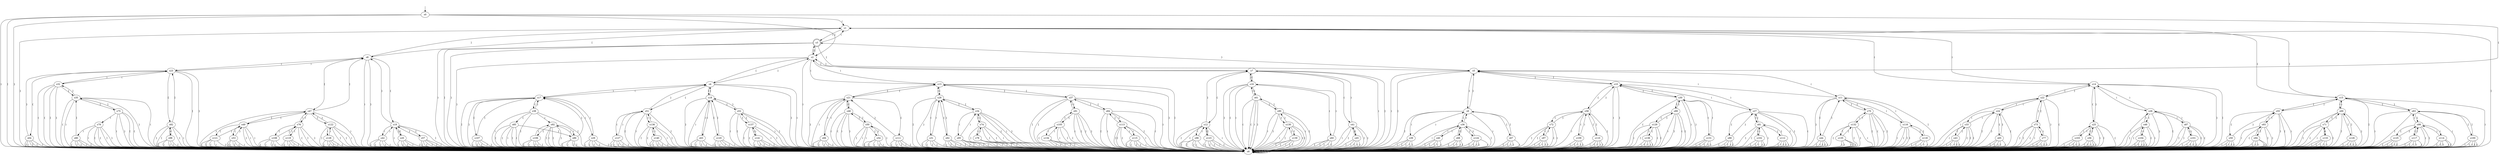 digraph pda_L8 {
s0 [label="s0"];
s1 [label="s1"];
s2 [label="s2"];
s3 [label="s3", shape=doublecircle];
s4 [label="s4"];
s5 [label="s5"];
s6 [label="s6"];
s7 [label="s7"];
s8 [label="s8"];
s9 [label="s9"];
s10 [label="s10"];
s11 [label="s11"];
s12 [label="s12"];
s13 [label="s13"];
s14 [label="s14"];
s15 [label="s15"];
s16 [label="s16"];
s17 [label="s17"];
s18 [label="s18"];
s19 [label="s19"];
s20 [label="s20"];
s21 [label="s21"];
s22 [label="s22"];
s23 [label="s23"];
s24 [label="s24"];
s25 [label="s25"];
s26 [label="s26"];
s27 [label="s27"];
s28 [label="s28"];
s29 [label="s29"];
s30 [label="s30"];
s31 [label="s31"];
s32 [label="s32"];
s33 [label="s33"];
s34 [label="s34"];
s35 [label="s35"];
s36 [label="s36"];
s37 [label="s37"];
s38 [label="s38"];
s39 [label="s39"];
s40 [label="s40"];
s41 [label="s41"];
s42 [label="s42"];
s43 [label="s43"];
s44 [label="s44"];
s45 [label="s45"];
s46 [label="s46"];
s47 [label="s47"];
s48 [label="s48"];
s49 [label="s49"];
s50 [label="s50"];
s51 [label="s51"];
s52 [label="s52"];
s53 [label="s53"];
s54 [label="s54"];
s55 [label="s55"];
s56 [label="s56"];
s57 [label="s57"];
s58 [label="s58"];
s59 [label="s59"];
s60 [label="s60"];
s61 [label="s61"];
s62 [label="s62"];
s63 [label="s63"];
s64 [label="s64"];
s65 [label="s65"];
s66 [label="s66"];
s67 [label="s67"];
s68 [label="s68"];
s69 [label="s69"];
s70 [label="s70"];
s71 [label="s71"];
s72 [label="s72"];
s73 [label="s73"];
s74 [label="s74"];
s75 [label="s75"];
s76 [label="s76"];
s77 [label="s77"];
s78 [label="s78"];
s79 [label="s79"];
s80 [label="s80"];
s81 [label="s81"];
s82 [label="s82"];
s83 [label="s83"];
s84 [label="s84"];
s85 [label="s85"];
s86 [label="s86"];
s87 [label="s87"];
s88 [label="s88"];
s89 [label="s89"];
s90 [label="s90"];
s91 [label="s91"];
s92 [label="s92"];
s93 [label="s93"];
s94 [label="s94"];
s95 [label="s95"];
s96 [label="s96"];
s97 [label="s97"];
s98 [label="s98"];
s99 [label="s99"];
s100 [label="s100"];
s101 [label="s101"];
s102 [label="s102"];
s103 [label="s103"];
s104 [label="s104"];
s105 [label="s105"];
s106 [label="s106"];
s107 [label="s107"];
s108 [label="s108"];
s109 [label="s109"];
s110 [label="s110"];
s111 [label="s111"];
s112 [label="s112"];
s113 [label="s113"];
s114 [label="s114"];
s115 [label="s115"];
s116 [label="s116"];
s117 [label="s117"];
s118 [label="s118"];
s119 [label="s119"];
s120 [label="s120"];
s121 [label="s121"];
s122 [label="s122"];
s123 [label="s123"];
s124 [label="s124"];
s125 [label="s125"];
s126 [label="s126"];
s127 [label="s127"];
s128 [label="s128"];
s129 [label="s129"];
s130 [label="s130"];
s131 [label="s131"];
s132 [label="s132"];
s133 [label="s133"];
s134 [label="s134"];
s135 [label="s135"];
s136 [label="s136"];
s137 [label="s137"];
s138 [label="s138"];
s139 [label="s139"];
s140 [label="s140"];
s141 [label="s141"];
s0 -> s1  [label="("];
s0 -> s2  [label="["];
s0 -> s5  [label="{"];
s0 -> s6  [label=")"];
s0 -> s6  [label="]"];
s0 -> s6  [label="}"];
s1 -> s14  [label="("];
s1 -> s8  [label="["];
s1 -> s15  [label="{"];
s1 -> s3  [label=")"];
s1 -> s6  [label="]"];
s1 -> s6  [label="}"];
s2 -> s13  [label="("];
s2 -> s4  [label="["];
s2 -> s7  [label="{"];
s2 -> s6  [label=")"];
s2 -> s3  [label="]"];
s2 -> s6  [label="}"];
s3 -> s1  [label="("];
s3 -> s2  [label="["];
s3 -> s5  [label="{"];
s3 -> s6  [label=")"];
s3 -> s6  [label="]"];
s3 -> s6  [label="}"];
s4 -> s17  [label="("];
s4 -> s18  [label="["];
s4 -> s51  [label="{"];
s4 -> s6  [label=")"];
s4 -> s2  [label="]"];
s4 -> s6  [label="}"];
s5 -> s11  [label="("];
s5 -> s10  [label="["];
s5 -> s9  [label="{"];
s5 -> s6  [label=")"];
s5 -> s6  [label="]"];
s5 -> s3  [label="}"];
s6 -> s6  [label="("];
s6 -> s6  [label="["];
s6 -> s6  [label="{"];
s6 -> s6  [label=")"];
s6 -> s6  [label="]"];
s6 -> s6  [label="}"];
s7 -> s41  [label="("];
s7 -> s16  [label="["];
s7 -> s12  [label="{"];
s7 -> s6  [label=")"];
s7 -> s6  [label="]"];
s7 -> s2  [label="}"];
s8 -> s23  [label="("];
s8 -> s47  [label="["];
s8 -> s19  [label="{"];
s8 -> s6  [label=")"];
s8 -> s1  [label="]"];
s8 -> s6  [label="}"];
s9 -> s39  [label="("];
s9 -> s67  [label="["];
s9 -> s36  [label="{"];
s9 -> s6  [label=")"];
s9 -> s6  [label="]"];
s9 -> s5  [label="}"];
s10 -> s27  [label="("];
s10 -> s30  [label="["];
s10 -> s58  [label="{"];
s10 -> s6  [label=")"];
s10 -> s5  [label="]"];
s10 -> s6  [label="}"];
s11 -> s116  [label="("];
s11 -> s44  [label="["];
s11 -> s70  [label="{"];
s11 -> s5  [label=")"];
s11 -> s6  [label="]"];
s11 -> s6  [label="}"];
s12 -> s96  [label="("];
s12 -> s123  [label="["];
s12 -> s6  [label="{"];
s12 -> s6  [label=")"];
s12 -> s6  [label="]"];
s12 -> s7  [label="}"];
s13 -> s28  [label="("];
s13 -> s21  [label="["];
s13 -> s37  [label="{"];
s13 -> s2  [label=")"];
s13 -> s6  [label="]"];
s13 -> s6  [label="}"];
s14 -> s26  [label="("];
s14 -> s22  [label="["];
s14 -> s25  [label="{"];
s14 -> s1  [label=")"];
s14 -> s6  [label="]"];
s14 -> s6  [label="}"];
s15 -> s69  [label="("];
s15 -> s55  [label="["];
s15 -> s83  [label="{"];
s15 -> s6  [label=")"];
s15 -> s6  [label="]"];
s15 -> s1  [label="}"];
s16 -> s60  [label="("];
s16 -> s61  [label="["];
s16 -> s6  [label="{"];
s16 -> s6  [label=")"];
s16 -> s7  [label="]"];
s16 -> s6  [label="}"];
s17 -> s29  [label="("];
s17 -> s107  [label="["];
s17 -> s38  [label="{"];
s17 -> s4  [label=")"];
s17 -> s6  [label="]"];
s17 -> s6  [label="}"];
s18 -> s63  [label="("];
s18 -> s120  [label="["];
s18 -> s52  [label="{"];
s18 -> s6  [label=")"];
s18 -> s4  [label="]"];
s18 -> s6  [label="}"];
s19 -> s42  [label="("];
s19 -> s20  [label="["];
s19 -> s57  [label="{"];
s19 -> s6  [label=")"];
s19 -> s6  [label="]"];
s19 -> s8  [label="}"];
s20 -> s6  [label="("];
s20 -> s6  [label="["];
s20 -> s6  [label="{"];
s20 -> s6  [label=")"];
s20 -> s19  [label="]"];
s20 -> s6  [label="}"];
s21 -> s66  [label="("];
s21 -> s48  [label="["];
s21 -> s111  [label="{"];
s21 -> s6  [label=")"];
s21 -> s13  [label="]"];
s21 -> s6  [label="}"];
s22 -> s24  [label="("];
s22 -> s73  [label="["];
s22 -> s6  [label="{"];
s22 -> s6  [label=")"];
s22 -> s14  [label="]"];
s22 -> s6  [label="}"];
s23 -> s32  [label="("];
s23 -> s82  [label="["];
s23 -> s64  [label="{"];
s23 -> s8  [label=")"];
s23 -> s6  [label="]"];
s23 -> s6  [label="}"];
s24 -> s33  [label="("];
s24 -> s6  [label="["];
s24 -> s65  [label="{"];
s24 -> s22  [label=")"];
s24 -> s6  [label="]"];
s24 -> s6  [label="}"];
s25 -> s103  [label="("];
s25 -> s56  [label="["];
s25 -> s6  [label="{"];
s25 -> s6  [label=")"];
s25 -> s6  [label="]"];
s25 -> s14  [label="}"];
s26 -> s87  [label="("];
s26 -> s6  [label="["];
s26 -> s46  [label="{"];
s26 -> s14  [label=")"];
s26 -> s6  [label="]"];
s26 -> s6  [label="}"];
s27 -> s6  [label="("];
s27 -> s81  [label="["];
s27 -> s88  [label="{"];
s27 -> s10  [label=")"];
s27 -> s6  [label="]"];
s27 -> s6  [label="}"];
s28 -> s31  [label="("];
s28 -> s34  [label="["];
s28 -> s62  [label="{"];
s28 -> s13  [label=")"];
s28 -> s6  [label="]"];
s28 -> s6  [label="}"];
s29 -> s6  [label="("];
s29 -> s6  [label="["];
s29 -> s6  [label="{"];
s29 -> s17  [label=")"];
s29 -> s6  [label="]"];
s29 -> s6  [label="}"];
s30 -> s131  [label="("];
s30 -> s89  [label="["];
s30 -> s6  [label="{"];
s30 -> s6  [label=")"];
s30 -> s10  [label="]"];
s30 -> s6  [label="}"];
s31 -> s6  [label="("];
s31 -> s6  [label="["];
s31 -> s6  [label="{"];
s31 -> s28  [label=")"];
s31 -> s6  [label="]"];
s31 -> s6  [label="}"];
s32 -> s6  [label="("];
s32 -> s35  [label="["];
s32 -> s6  [label="{"];
s32 -> s23  [label=")"];
s32 -> s6  [label="]"];
s32 -> s6  [label="}"];
s33 -> s6  [label="("];
s33 -> s43  [label="["];
s33 -> s6  [label="{"];
s33 -> s24  [label=")"];
s33 -> s6  [label="]"];
s33 -> s6  [label="}"];
s34 -> s95  [label="("];
s34 -> s74  [label="["];
s34 -> s6  [label="{"];
s34 -> s6  [label=")"];
s34 -> s28  [label="]"];
s34 -> s6  [label="}"];
s35 -> s6  [label="("];
s35 -> s75  [label="["];
s35 -> s6  [label="{"];
s35 -> s6  [label=")"];
s35 -> s32  [label="]"];
s35 -> s6  [label="}"];
s36 -> s40  [label="("];
s36 -> s68  [label="["];
s36 -> s124  [label="{"];
s36 -> s6  [label=")"];
s36 -> s6  [label="]"];
s36 -> s9  [label="}"];
s37 -> s91  [label="("];
s37 -> s6  [label="["];
s37 -> s84  [label="{"];
s37 -> s6  [label=")"];
s37 -> s6  [label="]"];
s37 -> s13  [label="}"];
s38 -> s92  [label="("];
s38 -> s6  [label="["];
s38 -> s85  [label="{"];
s38 -> s6  [label=")"];
s38 -> s6  [label="]"];
s38 -> s17  [label="}"];
s39 -> s6  [label="("];
s39 -> s6  [label="["];
s39 -> s6  [label="{"];
s39 -> s9  [label=")"];
s39 -> s6  [label="]"];
s39 -> s6  [label="}"];
s40 -> s6  [label="("];
s40 -> s6  [label="["];
s40 -> s6  [label="{"];
s40 -> s36  [label=")"];
s40 -> s6  [label="]"];
s40 -> s6  [label="}"];
s41 -> s6  [label="("];
s41 -> s45  [label="["];
s41 -> s6  [label="{"];
s41 -> s7  [label=")"];
s41 -> s6  [label="]"];
s41 -> s6  [label="}"];
s42 -> s6  [label="("];
s42 -> s6  [label="["];
s42 -> s6  [label="{"];
s42 -> s19  [label=")"];
s42 -> s6  [label="]"];
s42 -> s6  [label="}"];
s43 -> s6  [label="("];
s43 -> s6  [label="["];
s43 -> s6  [label="{"];
s43 -> s6  [label=")"];
s43 -> s33  [label="]"];
s43 -> s6  [label="}"];
s44 -> s6  [label="("];
s44 -> s6  [label="["];
s44 -> s6  [label="{"];
s44 -> s6  [label=")"];
s44 -> s11  [label="]"];
s44 -> s6  [label="}"];
s45 -> s6  [label="("];
s45 -> s6  [label="["];
s45 -> s6  [label="{"];
s45 -> s6  [label=")"];
s45 -> s41  [label="]"];
s45 -> s6  [label="}"];
s46 -> s104  [label="("];
s46 -> s6  [label="["];
s46 -> s6  [label="{"];
s46 -> s6  [label=")"];
s46 -> s6  [label="]"];
s46 -> s26  [label="}"];
s47 -> s76  [label="("];
s47 -> s49  [label="["];
s47 -> s122  [label="{"];
s47 -> s6  [label=")"];
s47 -> s8  [label="]"];
s47 -> s6  [label="}"];
s48 -> s6  [label="("];
s48 -> s50  [label="["];
s48 -> s6  [label="{"];
s48 -> s6  [label=")"];
s48 -> s21  [label="]"];
s48 -> s6  [label="}"];
s49 -> s6  [label="("];
s49 -> s121  [label="["];
s49 -> s53  [label="{"];
s49 -> s6  [label=")"];
s49 -> s47  [label="]"];
s49 -> s6  [label="}"];
s50 -> s6  [label="("];
s50 -> s6  [label="["];
s50 -> s54  [label="{"];
s50 -> s6  [label=")"];
s50 -> s48  [label="]"];
s50 -> s6  [label="}"];
s51 -> s127  [label="("];
s51 -> s6  [label="["];
s51 -> s136  [label="{"];
s51 -> s6  [label=")"];
s51 -> s6  [label="]"];
s51 -> s4  [label="}"];
s52 -> s6  [label="("];
s52 -> s6  [label="["];
s52 -> s137  [label="{"];
s52 -> s6  [label=")"];
s52 -> s6  [label="]"];
s52 -> s18  [label="}"];
s53 -> s6  [label="("];
s53 -> s6  [label="["];
s53 -> s6  [label="{"];
s53 -> s6  [label=")"];
s53 -> s6  [label="]"];
s53 -> s49  [label="}"];
s54 -> s6  [label="("];
s54 -> s6  [label="["];
s54 -> s6  [label="{"];
s54 -> s6  [label=")"];
s54 -> s6  [label="]"];
s54 -> s50  [label="}"];
s55 -> s93  [label="("];
s55 -> s6  [label="["];
s55 -> s59  [label="{"];
s55 -> s6  [label=")"];
s55 -> s15  [label="]"];
s55 -> s6  [label="}"];
s56 -> s6  [label="("];
s56 -> s6  [label="["];
s56 -> s6  [label="{"];
s56 -> s6  [label=")"];
s56 -> s25  [label="]"];
s56 -> s6  [label="}"];
s57 -> s6  [label="("];
s57 -> s6  [label="["];
s57 -> s6  [label="{"];
s57 -> s6  [label=")"];
s57 -> s6  [label="]"];
s57 -> s19  [label="}"];
s58 -> s109  [label="("];
s58 -> s110  [label="["];
s58 -> s72  [label="{"];
s58 -> s6  [label=")"];
s58 -> s6  [label="]"];
s58 -> s10  [label="}"];
s59 -> s6  [label="("];
s59 -> s6  [label="["];
s59 -> s6  [label="{"];
s59 -> s6  [label=")"];
s59 -> s6  [label="]"];
s59 -> s55  [label="}"];
s60 -> s6  [label="("];
s60 -> s6  [label="["];
s60 -> s6  [label="{"];
s60 -> s16  [label=")"];
s60 -> s6  [label="]"];
s60 -> s6  [label="}"];
s61 -> s6  [label="("];
s61 -> s90  [label="["];
s61 -> s6  [label="{"];
s61 -> s6  [label=")"];
s61 -> s16  [label="]"];
s61 -> s6  [label="}"];
s62 -> s6  [label="("];
s62 -> s6  [label="["];
s62 -> s6  [label="{"];
s62 -> s6  [label=")"];
s62 -> s6  [label="]"];
s62 -> s28  [label="}"];
s63 -> s6  [label="("];
s63 -> s6  [label="["];
s63 -> s6  [label="{"];
s63 -> s18  [label=")"];
s63 -> s6  [label="]"];
s63 -> s6  [label="}"];
s64 -> s6  [label="("];
s64 -> s6  [label="["];
s64 -> s6  [label="{"];
s64 -> s6  [label=")"];
s64 -> s6  [label="]"];
s64 -> s23  [label="}"];
s65 -> s6  [label="("];
s65 -> s6  [label="["];
s65 -> s6  [label="{"];
s65 -> s6  [label=")"];
s65 -> s6  [label="]"];
s65 -> s24  [label="}"];
s66 -> s6  [label="("];
s66 -> s6  [label="["];
s66 -> s6  [label="{"];
s66 -> s21  [label=")"];
s66 -> s6  [label="]"];
s66 -> s6  [label="}"];
s67 -> s6  [label="("];
s67 -> s6  [label="["];
s67 -> s6  [label="{"];
s67 -> s6  [label=")"];
s67 -> s9  [label="]"];
s67 -> s6  [label="}"];
s68 -> s6  [label="("];
s68 -> s6  [label="["];
s68 -> s6  [label="{"];
s68 -> s6  [label=")"];
s68 -> s36  [label="]"];
s68 -> s6  [label="}"];
s69 -> s6  [label="("];
s69 -> s126  [label="["];
s69 -> s71  [label="{"];
s69 -> s15  [label=")"];
s69 -> s6  [label="]"];
s69 -> s6  [label="}"];
s70 -> s132  [label="("];
s70 -> s6  [label="["];
s70 -> s6  [label="{"];
s70 -> s6  [label=")"];
s70 -> s6  [label="]"];
s70 -> s11  [label="}"];
s71 -> s133  [label="("];
s71 -> s6  [label="["];
s71 -> s6  [label="{"];
s71 -> s6  [label=")"];
s71 -> s6  [label="]"];
s71 -> s69  [label="}"];
s72 -> s97  [label="("];
s72 -> s6  [label="["];
s72 -> s6  [label="{"];
s72 -> s6  [label=")"];
s72 -> s6  [label="]"];
s72 -> s58  [label="}"];
s73 -> s77  [label="("];
s73 -> s6  [label="["];
s73 -> s6  [label="{"];
s73 -> s6  [label=")"];
s73 -> s22  [label="]"];
s73 -> s6  [label="}"];
s74 -> s78  [label="("];
s74 -> s6  [label="["];
s74 -> s6  [label="{"];
s74 -> s6  [label=")"];
s74 -> s34  [label="]"];
s74 -> s6  [label="}"];
s75 -> s79  [label="("];
s75 -> s6  [label="["];
s75 -> s6  [label="{"];
s75 -> s6  [label=")"];
s75 -> s35  [label="]"];
s75 -> s6  [label="}"];
s76 -> s119  [label="("];
s76 -> s108  [label="["];
s76 -> s6  [label="{"];
s76 -> s47  [label=")"];
s76 -> s6  [label="]"];
s76 -> s6  [label="}"];
s77 -> s6  [label="("];
s77 -> s6  [label="["];
s77 -> s6  [label="{"];
s77 -> s73  [label=")"];
s77 -> s6  [label="]"];
s77 -> s6  [label="}"];
s78 -> s6  [label="("];
s78 -> s6  [label="["];
s78 -> s6  [label="{"];
s78 -> s74  [label=")"];
s78 -> s6  [label="]"];
s78 -> s6  [label="}"];
s79 -> s6  [label="("];
s79 -> s6  [label="["];
s79 -> s6  [label="{"];
s79 -> s80  [label=")"];
s79 -> s6  [label="]"];
s79 -> s6  [label="}"];
s80 -> s6  [label="("];
s80 -> s6  [label="["];
s80 -> s6  [label="{"];
s80 -> s6  [label=")"];
s80 -> s35  [label="]"];
s80 -> s6  [label="}"];
s81 -> s102  [label="("];
s81 -> s6  [label="["];
s81 -> s112  [label="{"];
s81 -> s6  [label=")"];
s81 -> s27  [label="]"];
s81 -> s6  [label="}"];
s82 -> s98  [label="("];
s82 -> s6  [label="["];
s82 -> s6  [label="{"];
s82 -> s6  [label=")"];
s82 -> s23  [label="]"];
s82 -> s6  [label="}"];
s83 -> s6  [label="("];
s83 -> s100  [label="["];
s83 -> s99  [label="{"];
s83 -> s6  [label=")"];
s83 -> s6  [label="]"];
s83 -> s15  [label="}"];
s84 -> s6  [label="("];
s84 -> s6  [label="["];
s84 -> s113  [label="{"];
s84 -> s6  [label=")"];
s84 -> s6  [label="]"];
s84 -> s37  [label="}"];
s85 -> s6  [label="("];
s85 -> s6  [label="["];
s85 -> s6  [label="{"];
s85 -> s6  [label=")"];
s85 -> s6  [label="]"];
s85 -> s86  [label="}"];
s86 -> s92  [label="("];
s86 -> s6  [label="["];
s86 -> s6  [label="{"];
s86 -> s6  [label=")"];
s86 -> s6  [label="]"];
s86 -> s17  [label="}"];
s87 -> s101  [label="("];
s87 -> s6  [label="["];
s87 -> s6  [label="{"];
s87 -> s26  [label=")"];
s87 -> s6  [label="]"];
s87 -> s6  [label="}"];
s88 -> s6  [label="("];
s88 -> s6  [label="["];
s88 -> s6  [label="{"];
s88 -> s6  [label=")"];
s88 -> s6  [label="]"];
s88 -> s27  [label="}"];
s89 -> s6  [label="("];
s89 -> s6  [label="["];
s89 -> s129  [label="{"];
s89 -> s6  [label=")"];
s89 -> s30  [label="]"];
s89 -> s6  [label="}"];
s90 -> s6  [label="("];
s90 -> s6  [label="["];
s90 -> s130  [label="{"];
s90 -> s6  [label=")"];
s90 -> s61  [label="]"];
s90 -> s6  [label="}"];
s91 -> s6  [label="("];
s91 -> s6  [label="["];
s91 -> s105  [label="{"];
s91 -> s37  [label=")"];
s91 -> s6  [label="]"];
s91 -> s6  [label="}"];
s92 -> s6  [label="("];
s92 -> s6  [label="["];
s92 -> s106  [label="{"];
s92 -> s86  [label=")"];
s92 -> s6  [label="]"];
s92 -> s6  [label="}"];
s93 -> s6  [label="("];
s93 -> s94  [label="["];
s93 -> s6  [label="{"];
s93 -> s55  [label=")"];
s93 -> s6  [label="]"];
s93 -> s6  [label="}"];
s94 -> s6  [label="("];
s94 -> s6  [label="["];
s94 -> s6  [label="{"];
s94 -> s6  [label=")"];
s94 -> s93  [label="]"];
s94 -> s6  [label="}"];
s95 -> s6  [label="("];
s95 -> s6  [label="["];
s95 -> s6  [label="{"];
s95 -> s34  [label=")"];
s95 -> s6  [label="]"];
s95 -> s6  [label="}"];
s96 -> s6  [label="("];
s96 -> s6  [label="["];
s96 -> s6  [label="{"];
s96 -> s12  [label=")"];
s96 -> s6  [label="]"];
s96 -> s6  [label="}"];
s97 -> s6  [label="("];
s97 -> s6  [label="["];
s97 -> s6  [label="{"];
s97 -> s72  [label=")"];
s97 -> s6  [label="]"];
s97 -> s6  [label="}"];
s98 -> s6  [label="("];
s98 -> s6  [label="["];
s98 -> s6  [label="{"];
s98 -> s82  [label=")"];
s98 -> s6  [label="]"];
s98 -> s6  [label="}"];
s99 -> s114  [label="("];
s99 -> s117  [label="["];
s99 -> s125  [label="{"];
s99 -> s6  [label=")"];
s99 -> s6  [label="]"];
s99 -> s83  [label="}"];
s100 -> s6  [label="("];
s100 -> s6  [label="["];
s100 -> s6  [label="{"];
s100 -> s6  [label=")"];
s100 -> s83  [label="]"];
s100 -> s6  [label="}"];
s101 -> s6  [label="("];
s101 -> s6  [label="["];
s101 -> s6  [label="{"];
s101 -> s87  [label=")"];
s101 -> s6  [label="]"];
s101 -> s6  [label="}"];
s102 -> s6  [label="("];
s102 -> s6  [label="["];
s102 -> s6  [label="{"];
s102 -> s81  [label=")"];
s102 -> s6  [label="]"];
s102 -> s6  [label="}"];
s103 -> s6  [label="("];
s103 -> s6  [label="["];
s103 -> s6  [label="{"];
s103 -> s25  [label=")"];
s103 -> s6  [label="]"];
s103 -> s6  [label="}"];
s104 -> s6  [label="("];
s104 -> s6  [label="["];
s104 -> s6  [label="{"];
s104 -> s46  [label=")"];
s104 -> s6  [label="]"];
s104 -> s6  [label="}"];
s105 -> s134  [label="("];
s105 -> s6  [label="["];
s105 -> s6  [label="{"];
s105 -> s6  [label=")"];
s105 -> s6  [label="]"];
s105 -> s91  [label="}"];
s106 -> s6  [label="("];
s106 -> s6  [label="["];
s106 -> s6  [label="{"];
s106 -> s6  [label=")"];
s106 -> s6  [label="]"];
s106 -> s92  [label="}"];
s107 -> s6  [label="("];
s107 -> s6  [label="["];
s107 -> s6  [label="{"];
s107 -> s6  [label=")"];
s107 -> s17  [label="]"];
s107 -> s6  [label="}"];
s108 -> s6  [label="("];
s108 -> s6  [label="["];
s108 -> s6  [label="{"];
s108 -> s6  [label=")"];
s108 -> s76  [label="]"];
s108 -> s6  [label="}"];
s109 -> s6  [label="("];
s109 -> s6  [label="["];
s109 -> s6  [label="{"];
s109 -> s58  [label=")"];
s109 -> s6  [label="]"];
s109 -> s6  [label="}"];
s110 -> s6  [label="("];
s110 -> s6  [label="["];
s110 -> s6  [label="{"];
s110 -> s6  [label=")"];
s110 -> s58  [label="]"];
s110 -> s6  [label="}"];
s111 -> s6  [label="("];
s111 -> s6  [label="["];
s111 -> s6  [label="{"];
s111 -> s6  [label=")"];
s111 -> s6  [label="]"];
s111 -> s21  [label="}"];
s112 -> s6  [label="("];
s112 -> s6  [label="["];
s112 -> s6  [label="{"];
s112 -> s6  [label=")"];
s112 -> s6  [label="]"];
s112 -> s81  [label="}"];
s113 -> s115  [label="("];
s113 -> s6  [label="["];
s113 -> s6  [label="{"];
s113 -> s6  [label=")"];
s113 -> s6  [label="]"];
s113 -> s84  [label="}"];
s114 -> s6  [label="("];
s114 -> s6  [label="["];
s114 -> s6  [label="{"];
s114 -> s99  [label=")"];
s114 -> s6  [label="]"];
s114 -> s6  [label="}"];
s115 -> s6  [label="("];
s115 -> s6  [label="["];
s115 -> s6  [label="{"];
s115 -> s113  [label=")"];
s115 -> s6  [label="]"];
s115 -> s6  [label="}"];
s116 -> s6  [label="("];
s116 -> s118  [label="["];
s116 -> s6  [label="{"];
s116 -> s11  [label=")"];
s116 -> s6  [label="]"];
s116 -> s6  [label="}"];
s117 -> s6  [label="("];
s117 -> s6  [label="["];
s117 -> s6  [label="{"];
s117 -> s6  [label=")"];
s117 -> s99  [label="]"];
s117 -> s6  [label="}"];
s118 -> s6  [label="("];
s118 -> s6  [label="["];
s118 -> s6  [label="{"];
s118 -> s6  [label=")"];
s118 -> s116  [label="]"];
s118 -> s6  [label="}"];
s119 -> s6  [label="("];
s119 -> s6  [label="["];
s119 -> s6  [label="{"];
s119 -> s76  [label=")"];
s119 -> s6  [label="]"];
s119 -> s6  [label="}"];
s120 -> s6  [label="("];
s120 -> s6  [label="["];
s120 -> s6  [label="{"];
s120 -> s6  [label=")"];
s120 -> s18  [label="]"];
s120 -> s6  [label="}"];
s121 -> s6  [label="("];
s121 -> s6  [label="["];
s121 -> s6  [label="{"];
s121 -> s6  [label=")"];
s121 -> s49  [label="]"];
s121 -> s6  [label="}"];
s122 -> s128  [label="("];
s122 -> s6  [label="["];
s122 -> s6  [label="{"];
s122 -> s6  [label=")"];
s122 -> s6  [label="]"];
s122 -> s47  [label="}"];
s123 -> s6  [label="("];
s123 -> s6  [label="["];
s123 -> s6  [label="{"];
s123 -> s6  [label=")"];
s123 -> s12  [label="]"];
s123 -> s6  [label="}"];
s124 -> s6  [label="("];
s124 -> s6  [label="["];
s124 -> s6  [label="{"];
s124 -> s6  [label=")"];
s124 -> s6  [label="]"];
s124 -> s36  [label="}"];
s125 -> s6  [label="("];
s125 -> s6  [label="["];
s125 -> s6  [label="{"];
s125 -> s6  [label=")"];
s125 -> s6  [label="]"];
s125 -> s99  [label="}"];
s126 -> s6  [label="("];
s126 -> s6  [label="["];
s126 -> s6  [label="{"];
s126 -> s6  [label=")"];
s126 -> s69  [label="]"];
s126 -> s6  [label="}"];
s127 -> s6  [label="("];
s127 -> s6  [label="["];
s127 -> s6  [label="{"];
s127 -> s51  [label=")"];
s127 -> s6  [label="]"];
s127 -> s6  [label="}"];
s128 -> s6  [label="("];
s128 -> s6  [label="["];
s128 -> s6  [label="{"];
s128 -> s122  [label=")"];
s128 -> s6  [label="]"];
s128 -> s6  [label="}"];
s129 -> s6  [label="("];
s129 -> s6  [label="["];
s129 -> s138  [label="{"];
s129 -> s6  [label=")"];
s129 -> s6  [label="]"];
s129 -> s89  [label="}"];
s130 -> s6  [label="("];
s130 -> s6  [label="["];
s130 -> s139  [label="{"];
s130 -> s6  [label=")"];
s130 -> s6  [label="]"];
s130 -> s90  [label="}"];
s131 -> s6  [label="("];
s131 -> s6  [label="["];
s131 -> s6  [label="{"];
s131 -> s30  [label=")"];
s131 -> s6  [label="]"];
s131 -> s6  [label="}"];
s132 -> s6  [label="("];
s132 -> s135  [label="["];
s132 -> s6  [label="{"];
s132 -> s70  [label=")"];
s132 -> s6  [label="]"];
s132 -> s6  [label="}"];
s133 -> s6  [label="("];
s133 -> s6  [label="["];
s133 -> s6  [label="{"];
s133 -> s71  [label=")"];
s133 -> s6  [label="]"];
s133 -> s6  [label="}"];
s134 -> s6  [label="("];
s134 -> s6  [label="["];
s134 -> s6  [label="{"];
s134 -> s105  [label=")"];
s134 -> s6  [label="]"];
s134 -> s6  [label="}"];
s135 -> s6  [label="("];
s135 -> s6  [label="["];
s135 -> s6  [label="{"];
s135 -> s6  [label=")"];
s135 -> s132  [label="]"];
s135 -> s6  [label="}"];
s136 -> s140  [label="("];
s136 -> s6  [label="["];
s136 -> s6  [label="{"];
s136 -> s6  [label=")"];
s136 -> s6  [label="]"];
s136 -> s51  [label="}"];
s137 -> s141  [label="("];
s137 -> s6  [label="["];
s137 -> s6  [label="{"];
s137 -> s6  [label=")"];
s137 -> s6  [label="]"];
s137 -> s52  [label="}"];
s138 -> s6  [label="("];
s138 -> s6  [label="["];
s138 -> s6  [label="{"];
s138 -> s6  [label=")"];
s138 -> s6  [label="]"];
s138 -> s129  [label="}"];
s139 -> s6  [label="("];
s139 -> s6  [label="["];
s139 -> s6  [label="{"];
s139 -> s6  [label=")"];
s139 -> s6  [label="]"];
s139 -> s130  [label="}"];
s140 -> s6  [label="("];
s140 -> s6  [label="["];
s140 -> s6  [label="{"];
s140 -> s136  [label=")"];
s140 -> s6  [label="]"];
s140 -> s6  [label="}"];
s141 -> s6  [label="("];
s141 -> s6  [label="["];
s141 -> s6  [label="{"];
s141 -> s137  [label=")"];
s141 -> s6  [label="]"];
s141 -> s6  [label="}"];
__start0 [label="", shape=none];
__start0 -> s0  [label=""];
}
